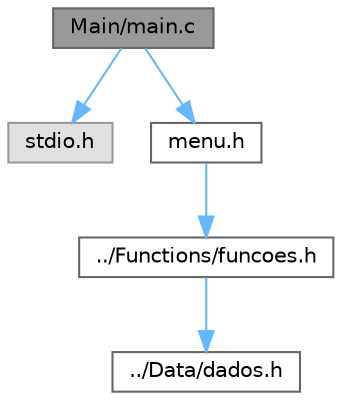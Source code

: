 digraph "Main/main.c"
{
 // LATEX_PDF_SIZE
  bgcolor="transparent";
  edge [fontname=Helvetica,fontsize=10,labelfontname=Helvetica,labelfontsize=10];
  node [fontname=Helvetica,fontsize=10,shape=box,height=0.2,width=0.4];
  Node1 [id="Node000001",label="Main/main.c",height=0.2,width=0.4,color="gray40", fillcolor="grey60", style="filled", fontcolor="black",tooltip="Ficheiro principal (inclui o menu)"];
  Node1 -> Node2 [id="edge1_Node000001_Node000002",color="steelblue1",style="solid",tooltip=" "];
  Node2 [id="Node000002",label="stdio.h",height=0.2,width=0.4,color="grey60", fillcolor="#E0E0E0", style="filled",tooltip=" "];
  Node1 -> Node3 [id="edge2_Node000001_Node000003",color="steelblue1",style="solid",tooltip=" "];
  Node3 [id="Node000003",label="menu.h",height=0.2,width=0.4,color="grey40", fillcolor="white", style="filled",URL="$menu_8h.html",tooltip="Ficheiro com a função do menu."];
  Node3 -> Node4 [id="edge3_Node000003_Node000004",color="steelblue1",style="solid",tooltip=" "];
  Node4 [id="Node000004",label="../Functions/funcoes.h",height=0.2,width=0.4,color="grey40", fillcolor="white", style="filled",URL="$funcoes_8h.html",tooltip="Ficheiro com as definições das funções do menu."];
  Node4 -> Node5 [id="edge4_Node000004_Node000005",color="steelblue1",style="solid",tooltip=" "];
  Node5 [id="Node000005",label="../Data/dados.h",height=0.2,width=0.4,color="grey40", fillcolor="white", style="filled",URL="$dados_8h.html",tooltip="Ficheiro com as estruturas das antenas e do nefasto."];
}
